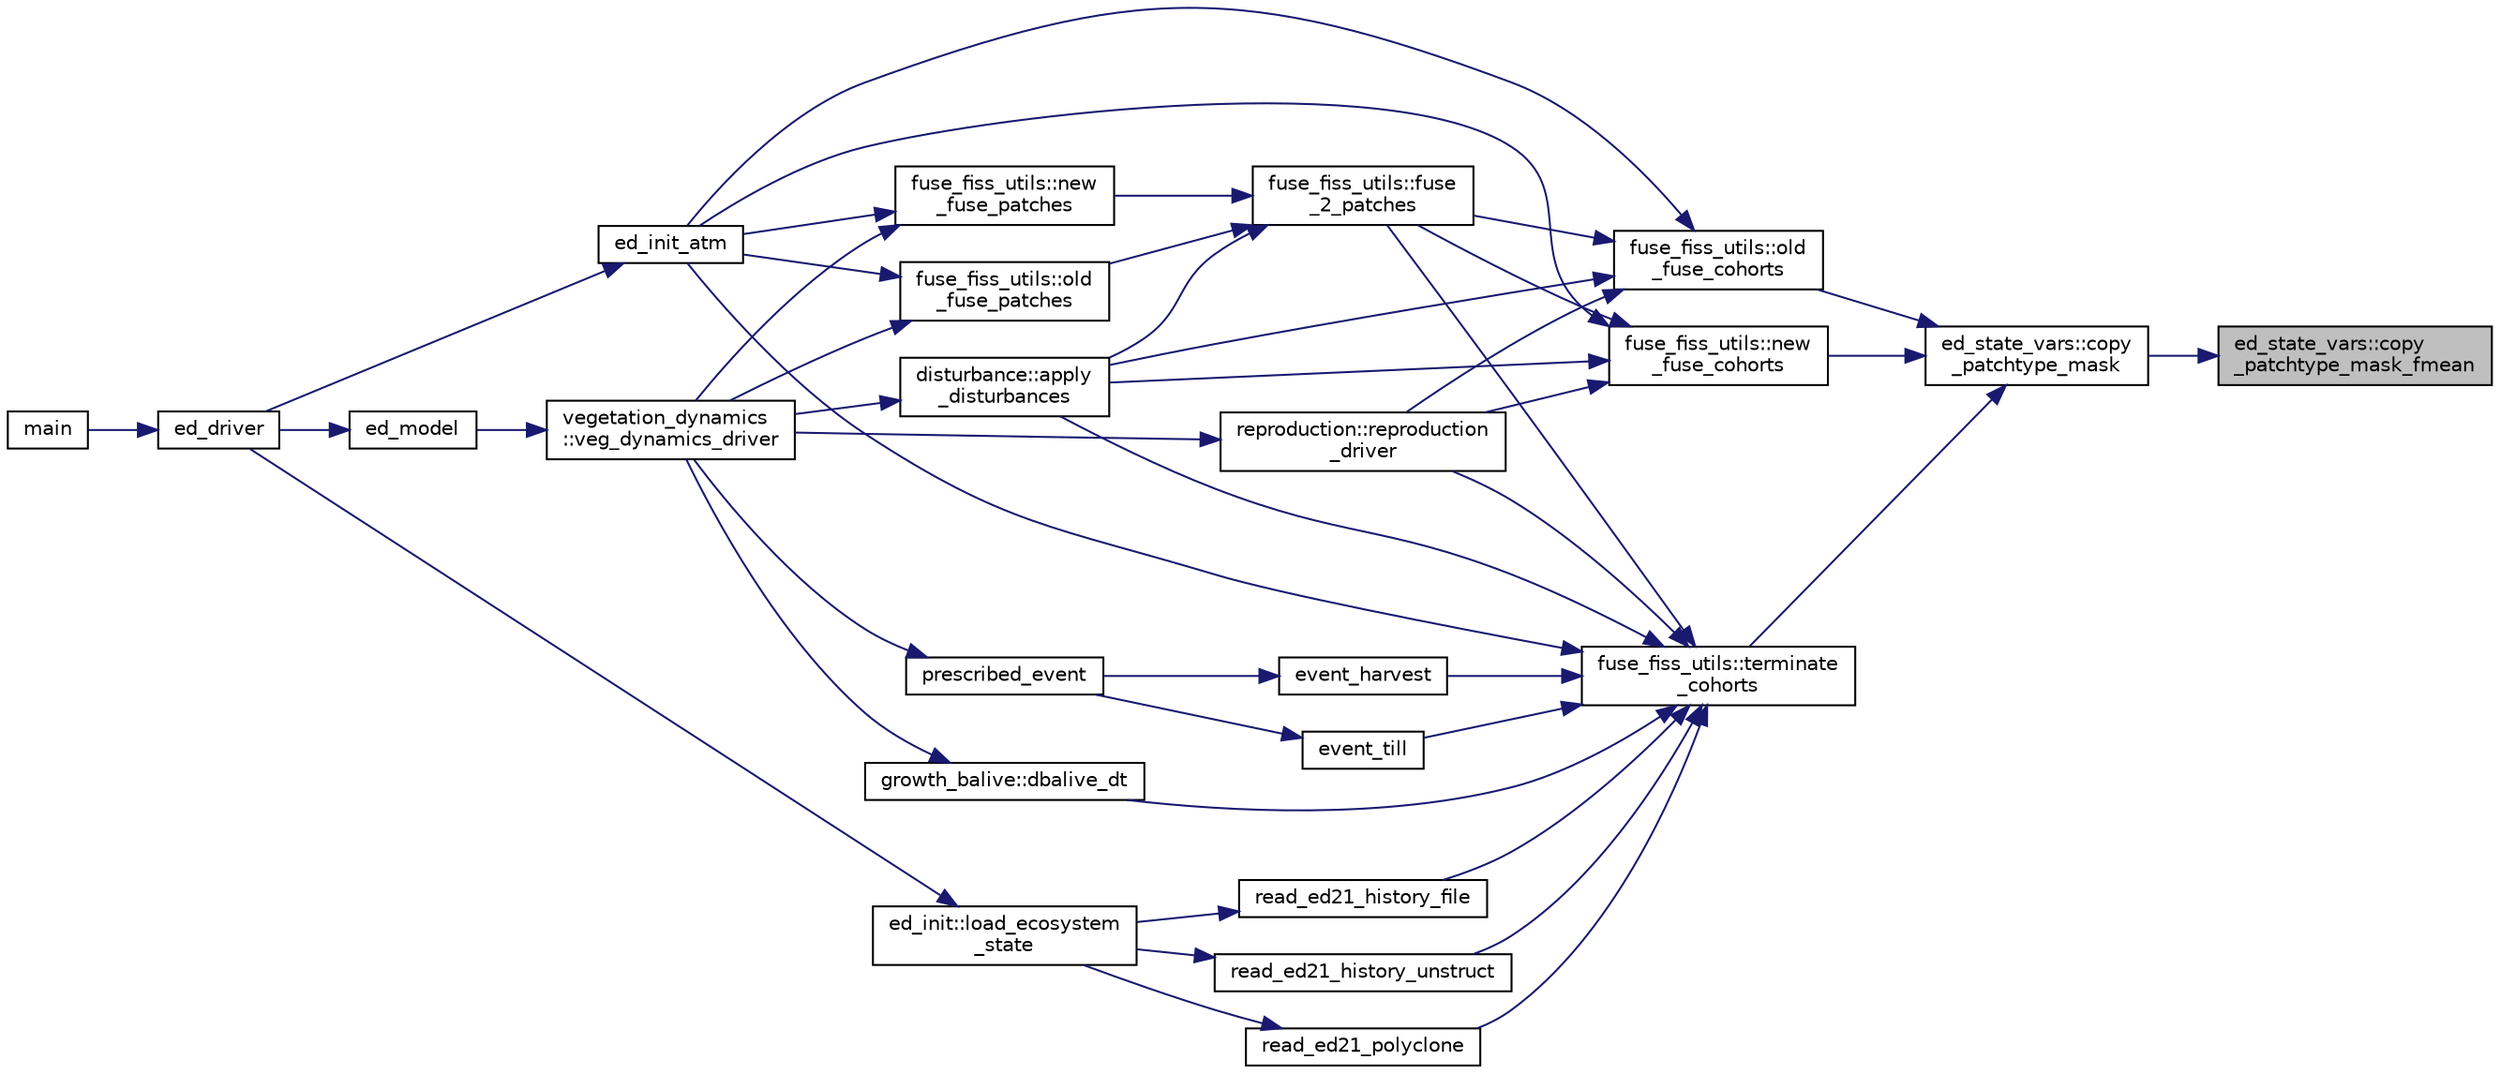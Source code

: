 digraph "ed_state_vars::copy_patchtype_mask_fmean"
{
 // LATEX_PDF_SIZE
  edge [fontname="Helvetica",fontsize="10",labelfontname="Helvetica",labelfontsize="10"];
  node [fontname="Helvetica",fontsize="10",shape=record];
  rankdir="RL";
  Node1 [label="ed_state_vars::copy\l_patchtype_mask_fmean",height=0.2,width=0.4,color="black", fillcolor="grey75", style="filled", fontcolor="black",tooltip="Copies the cohort-level variables that are fmean."];
  Node1 -> Node2 [dir="back",color="midnightblue",fontsize="10",style="solid"];
  Node2 [label="ed_state_vars::copy\l_patchtype_mask",height=0.2,width=0.4,color="black", fillcolor="white", style="filled",URL="$namespaceed__state__vars.html#a8d1f42b1112652da9f1e05929cdb29a1",tooltip="Copies part of cohorts from one place to another. (only the ones where mask is .true...."];
  Node2 -> Node3 [dir="back",color="midnightblue",fontsize="10",style="solid"];
  Node3 [label="fuse_fiss_utils::new\l_fuse_cohorts",height=0.2,width=0.4,color="black", fillcolor="white", style="filled",URL="$namespacefuse__fiss__utils.html#a58e649bf27d8b87ff164e16ba0c3bccb",tooltip="This subroutine will perform cohort fusion based on various similarity criteria to determine whether ..."];
  Node3 -> Node4 [dir="back",color="midnightblue",fontsize="10",style="solid"];
  Node4 [label="disturbance::apply\l_disturbances",height=0.2,width=0.4,color="black", fillcolor="white", style="filled",URL="$namespacedisturbance.html#a033dedd1b8c920bd36b6fd04911c4e94",tooltip=" "];
  Node4 -> Node5 [dir="back",color="midnightblue",fontsize="10",style="solid"];
  Node5 [label="vegetation_dynamics\l::veg_dynamics_driver",height=0.2,width=0.4,color="black", fillcolor="white", style="filled",URL="$namespacevegetation__dynamics.html#ac0aac7ba29275bab000373bd850a36e6",tooltip=" "];
  Node5 -> Node6 [dir="back",color="midnightblue",fontsize="10",style="solid"];
  Node6 [label="ed_model",height=0.2,width=0.4,color="black", fillcolor="white", style="filled",URL="$ed__model_8_f90.html#a9804b9ca3fcb1b4e17171d786d50c32c",tooltip="Begins, updates, and outputs results from ecosystem simulation."];
  Node6 -> Node7 [dir="back",color="midnightblue",fontsize="10",style="solid"];
  Node7 [label="ed_driver",height=0.2,width=0.4,color="black", fillcolor="white", style="filled",URL="$ed__driver_8_f90.html#a5706bd8bee60960fe8166de1870e47da",tooltip=" "];
  Node7 -> Node8 [dir="back",color="midnightblue",fontsize="10",style="solid"];
  Node8 [label="main",height=0.2,width=0.4,color="black", fillcolor="white", style="filled",URL="$edmain_8_f90.html#a8ec2266d83cd6c0b762cbcbc92c0af3d",tooltip=" "];
  Node3 -> Node9 [dir="back",color="midnightblue",fontsize="10",style="solid"];
  Node9 [label="ed_init_atm",height=0.2,width=0.4,color="black", fillcolor="white", style="filled",URL="$ed__init__atm_8_f90.html#a67ae59514caf7fea8936bca72628f5ca",tooltip=" "];
  Node9 -> Node7 [dir="back",color="midnightblue",fontsize="10",style="solid"];
  Node3 -> Node10 [dir="back",color="midnightblue",fontsize="10",style="solid"];
  Node10 [label="fuse_fiss_utils::fuse\l_2_patches",height=0.2,width=0.4,color="black", fillcolor="white", style="filled",URL="$namespacefuse__fiss__utils.html#a9d06bb3b18a9c6bf45b3cc30b01cb4be",tooltip="This subroutine will merge two patches into 1."];
  Node10 -> Node4 [dir="back",color="midnightblue",fontsize="10",style="solid"];
  Node10 -> Node11 [dir="back",color="midnightblue",fontsize="10",style="solid"];
  Node11 [label="fuse_fiss_utils::new\l_fuse_patches",height=0.2,width=0.4,color="black", fillcolor="white", style="filled",URL="$namespacefuse__fiss__utils.html#ab15ffcdcb79ee2bcb69f5a9954ca14ea",tooltip=" "];
  Node11 -> Node9 [dir="back",color="midnightblue",fontsize="10",style="solid"];
  Node11 -> Node5 [dir="back",color="midnightblue",fontsize="10",style="solid"];
  Node10 -> Node12 [dir="back",color="midnightblue",fontsize="10",style="solid"];
  Node12 [label="fuse_fiss_utils::old\l_fuse_patches",height=0.2,width=0.4,color="black", fillcolor="white", style="filled",URL="$namespacefuse__fiss__utils.html#a6776a45b5a81e01186fbac86854c6741",tooltip="This subroutine will perform patch fusion based on some similarity criteria to determine whether they..."];
  Node12 -> Node9 [dir="back",color="midnightblue",fontsize="10",style="solid"];
  Node12 -> Node5 [dir="back",color="midnightblue",fontsize="10",style="solid"];
  Node3 -> Node13 [dir="back",color="midnightblue",fontsize="10",style="solid"];
  Node13 [label="reproduction::reproduction\l_driver",height=0.2,width=0.4,color="black", fillcolor="white", style="filled",URL="$namespacereproduction.html#ad090bf9d44a1ad3c3a31ab425e2bfa1f",tooltip=" "];
  Node13 -> Node5 [dir="back",color="midnightblue",fontsize="10",style="solid"];
  Node2 -> Node14 [dir="back",color="midnightblue",fontsize="10",style="solid"];
  Node14 [label="fuse_fiss_utils::old\l_fuse_cohorts",height=0.2,width=0.4,color="black", fillcolor="white", style="filled",URL="$namespacefuse__fiss__utils.html#a331f78834118341c99058f69325c95fc",tooltip=" "];
  Node14 -> Node4 [dir="back",color="midnightblue",fontsize="10",style="solid"];
  Node14 -> Node9 [dir="back",color="midnightblue",fontsize="10",style="solid"];
  Node14 -> Node10 [dir="back",color="midnightblue",fontsize="10",style="solid"];
  Node14 -> Node13 [dir="back",color="midnightblue",fontsize="10",style="solid"];
  Node2 -> Node15 [dir="back",color="midnightblue",fontsize="10",style="solid"];
  Node15 [label="fuse_fiss_utils::terminate\l_cohorts",height=0.2,width=0.4,color="black", fillcolor="white", style="filled",URL="$namespacefuse__fiss__utils.html#a8afe150340753f32f88a5033afb66ff1",tooltip="This subroutine will eliminate cohorts based on their sizes. This is intended to eliminate cohorts th..."];
  Node15 -> Node4 [dir="back",color="midnightblue",fontsize="10",style="solid"];
  Node15 -> Node16 [dir="back",color="midnightblue",fontsize="10",style="solid"];
  Node16 [label="growth_balive::dbalive_dt",height=0.2,width=0.4,color="black", fillcolor="white", style="filled",URL="$namespacegrowth__balive.html#a2711ed86cca4027a15a5a8de2bc9873a",tooltip="Updates living biomass."];
  Node16 -> Node5 [dir="back",color="midnightblue",fontsize="10",style="solid"];
  Node15 -> Node9 [dir="back",color="midnightblue",fontsize="10",style="solid"];
  Node15 -> Node17 [dir="back",color="midnightblue",fontsize="10",style="solid"];
  Node17 [label="event_harvest",height=0.2,width=0.4,color="black", fillcolor="white", style="filled",URL="$events_8f90.html#ad9cbf1522be96cc9af2fbf80b1402d5c",tooltip=" "];
  Node17 -> Node18 [dir="back",color="midnightblue",fontsize="10",style="solid"];
  Node18 [label="prescribed_event",height=0.2,width=0.4,color="black", fillcolor="white", style="filled",URL="$events_8f90.html#ad9f17e2da07d80a0734f81d8b2e27d25",tooltip=" "];
  Node18 -> Node5 [dir="back",color="midnightblue",fontsize="10",style="solid"];
  Node15 -> Node19 [dir="back",color="midnightblue",fontsize="10",style="solid"];
  Node19 [label="event_till",height=0.2,width=0.4,color="black", fillcolor="white", style="filled",URL="$events_8f90.html#a344468d6236c4635f3bd01bc47acde4a",tooltip=" "];
  Node19 -> Node18 [dir="back",color="midnightblue",fontsize="10",style="solid"];
  Node15 -> Node10 [dir="back",color="midnightblue",fontsize="10",style="solid"];
  Node15 -> Node20 [dir="back",color="midnightblue",fontsize="10",style="solid"];
  Node20 [label="read_ed21_history_file",height=0.2,width=0.4,color="black", fillcolor="white", style="filled",URL="$ed__read__ed21__history_8f90.html#ab0faf0a20947c74801841975108b59ba",tooltip=" "];
  Node20 -> Node21 [dir="back",color="midnightblue",fontsize="10",style="solid"];
  Node21 [label="ed_init::load_ecosystem\l_state",height=0.2,width=0.4,color="black", fillcolor="white", style="filled",URL="$namespaceed__init.html#a8181c9f2a37fc0800a7579090f3b3ed0",tooltip=" "];
  Node21 -> Node7 [dir="back",color="midnightblue",fontsize="10",style="solid"];
  Node15 -> Node22 [dir="back",color="midnightblue",fontsize="10",style="solid"];
  Node22 [label="read_ed21_history_unstruct",height=0.2,width=0.4,color="black", fillcolor="white", style="filled",URL="$ed__read__ed21__history_8f90.html#a7853e92e8b5f8ed0d9ad31f5259b3b8a",tooltip=" "];
  Node22 -> Node21 [dir="back",color="midnightblue",fontsize="10",style="solid"];
  Node15 -> Node23 [dir="back",color="midnightblue",fontsize="10",style="solid"];
  Node23 [label="read_ed21_polyclone",height=0.2,width=0.4,color="black", fillcolor="white", style="filled",URL="$ed__read__ed21__history_8f90.html#a1e9d28328ec655a6bcac03ee1618759a",tooltip=" "];
  Node23 -> Node21 [dir="back",color="midnightblue",fontsize="10",style="solid"];
  Node15 -> Node13 [dir="back",color="midnightblue",fontsize="10",style="solid"];
}

